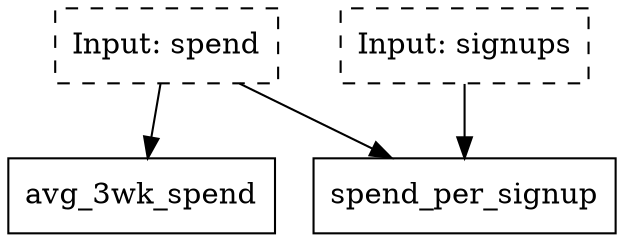 // Dependency Graph
digraph {
	avg_3wk_spend [label=avg_3wk_spend shape=rectangle]
	signups [label="Input: signups" shape=rectangle style=dashed]
	spend_per_signup [label=spend_per_signup shape=rectangle]
	spend [label="Input: spend" shape=rectangle style=dashed]
	spend -> avg_3wk_spend
	spend -> spend_per_signup
	signups -> spend_per_signup
}
